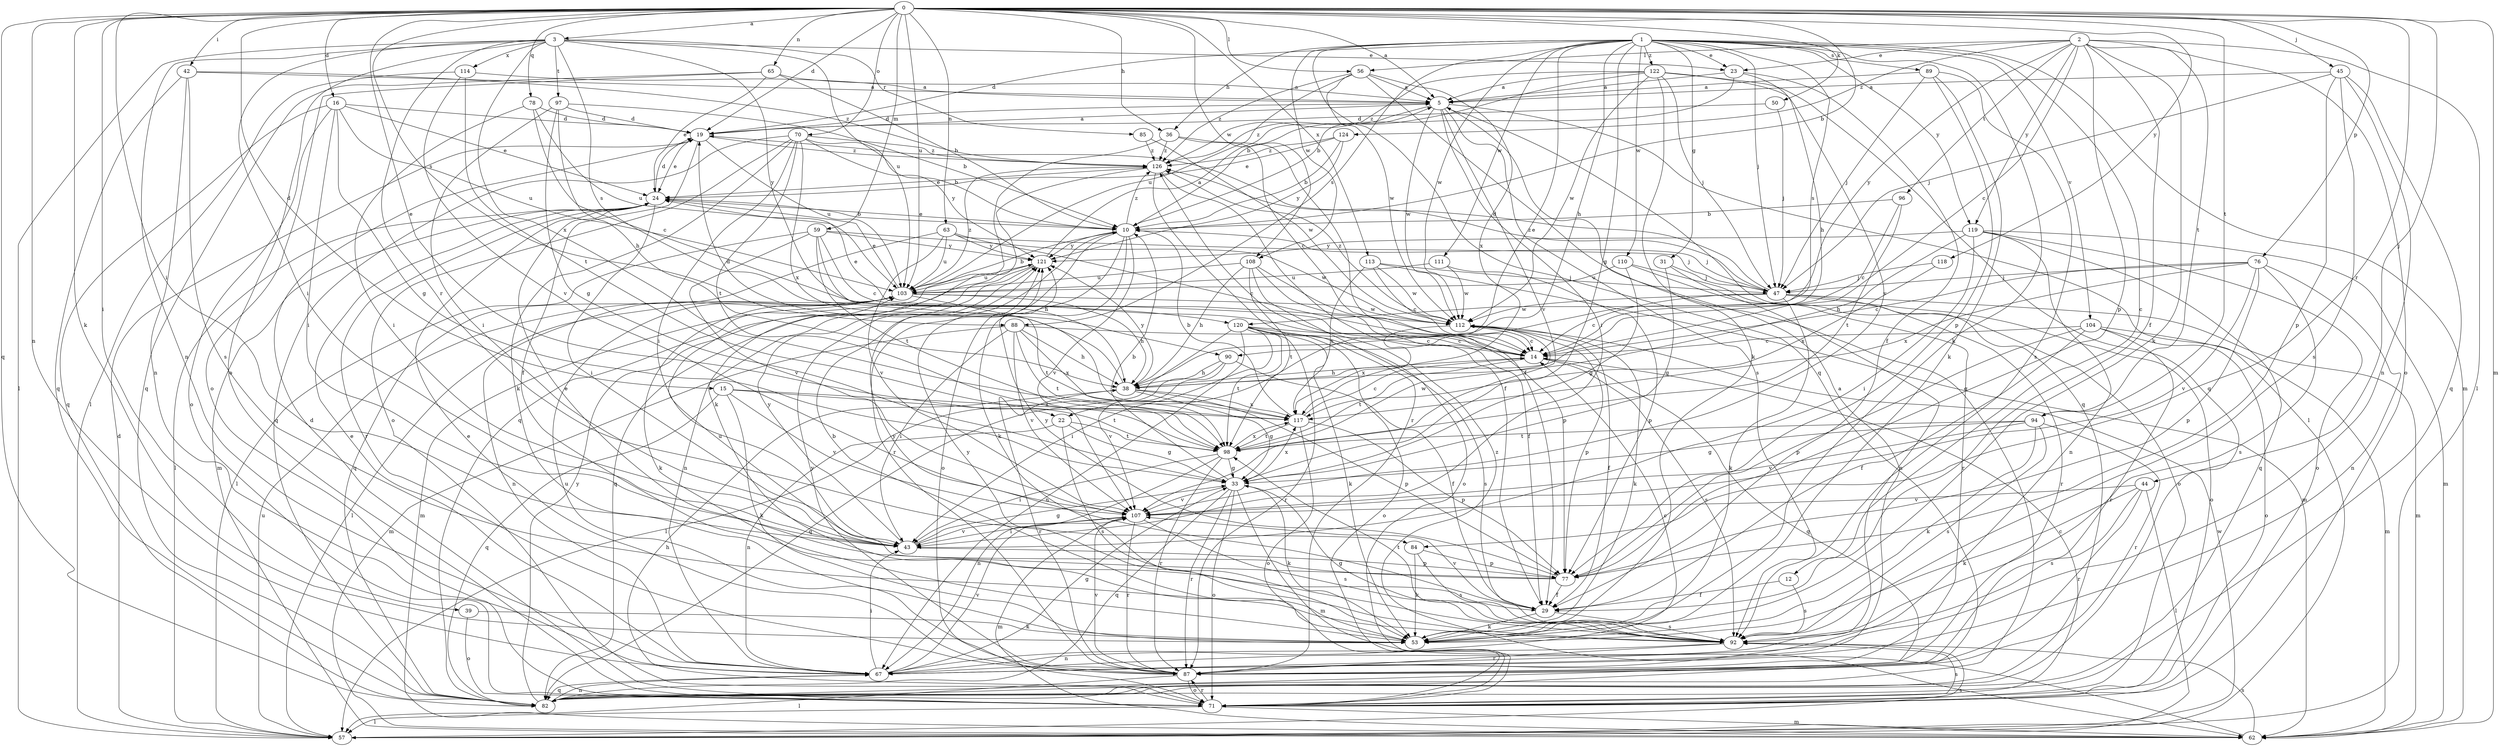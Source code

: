 strict digraph  {
0;
1;
2;
3;
5;
10;
12;
14;
15;
16;
19;
22;
23;
24;
29;
31;
33;
36;
38;
39;
42;
43;
44;
45;
47;
50;
53;
56;
57;
59;
62;
63;
65;
67;
70;
71;
76;
77;
78;
82;
84;
85;
87;
88;
89;
90;
92;
94;
96;
97;
98;
103;
104;
107;
108;
110;
111;
112;
113;
114;
117;
118;
119;
120;
121;
122;
124;
126;
0 -> 3  [label=a];
0 -> 5  [label=a];
0 -> 10  [label=b];
0 -> 15  [label=d];
0 -> 16  [label=d];
0 -> 19  [label=d];
0 -> 22  [label=e];
0 -> 36  [label=h];
0 -> 39  [label=i];
0 -> 42  [label=i];
0 -> 43  [label=i];
0 -> 44  [label=j];
0 -> 45  [label=j];
0 -> 50  [label=k];
0 -> 53  [label=k];
0 -> 56  [label=l];
0 -> 59  [label=m];
0 -> 62  [label=m];
0 -> 63  [label=n];
0 -> 65  [label=n];
0 -> 67  [label=n];
0 -> 70  [label=o];
0 -> 76  [label=p];
0 -> 78  [label=q];
0 -> 82  [label=q];
0 -> 84  [label=r];
0 -> 88  [label=s];
0 -> 94  [label=t];
0 -> 103  [label=u];
0 -> 108  [label=w];
0 -> 113  [label=x];
0 -> 118  [label=y];
1 -> 12  [label=c];
1 -> 19  [label=d];
1 -> 22  [label=e];
1 -> 23  [label=e];
1 -> 31  [label=g];
1 -> 33  [label=g];
1 -> 36  [label=h];
1 -> 38  [label=h];
1 -> 47  [label=j];
1 -> 53  [label=k];
1 -> 62  [label=m];
1 -> 82  [label=q];
1 -> 88  [label=s];
1 -> 89  [label=s];
1 -> 90  [label=s];
1 -> 104  [label=v];
1 -> 108  [label=w];
1 -> 110  [label=w];
1 -> 111  [label=w];
1 -> 112  [label=w];
1 -> 119  [label=y];
1 -> 122  [label=z];
2 -> 14  [label=c];
2 -> 23  [label=e];
2 -> 29  [label=f];
2 -> 53  [label=k];
2 -> 56  [label=l];
2 -> 57  [label=l];
2 -> 71  [label=o];
2 -> 77  [label=p];
2 -> 94  [label=t];
2 -> 96  [label=t];
2 -> 119  [label=y];
2 -> 120  [label=y];
2 -> 124  [label=z];
3 -> 23  [label=e];
3 -> 43  [label=i];
3 -> 57  [label=l];
3 -> 67  [label=n];
3 -> 71  [label=o];
3 -> 84  [label=r];
3 -> 85  [label=r];
3 -> 90  [label=s];
3 -> 97  [label=t];
3 -> 103  [label=u];
3 -> 114  [label=x];
3 -> 117  [label=x];
3 -> 120  [label=y];
5 -> 19  [label=d];
5 -> 43  [label=i];
5 -> 57  [label=l];
5 -> 82  [label=q];
5 -> 92  [label=s];
5 -> 107  [label=v];
5 -> 112  [label=w];
5 -> 126  [label=z];
10 -> 24  [label=e];
10 -> 47  [label=j];
10 -> 53  [label=k];
10 -> 71  [label=o];
10 -> 87  [label=r];
10 -> 107  [label=v];
10 -> 121  [label=y];
10 -> 126  [label=z];
12 -> 29  [label=f];
12 -> 92  [label=s];
14 -> 38  [label=h];
14 -> 82  [label=q];
14 -> 92  [label=s];
14 -> 98  [label=t];
15 -> 53  [label=k];
15 -> 82  [label=q];
15 -> 98  [label=t];
15 -> 107  [label=v];
15 -> 117  [label=x];
16 -> 19  [label=d];
16 -> 24  [label=e];
16 -> 33  [label=g];
16 -> 43  [label=i];
16 -> 71  [label=o];
16 -> 82  [label=q];
16 -> 103  [label=u];
19 -> 5  [label=a];
19 -> 24  [label=e];
19 -> 29  [label=f];
19 -> 103  [label=u];
19 -> 126  [label=z];
22 -> 33  [label=g];
22 -> 67  [label=n];
22 -> 92  [label=s];
22 -> 98  [label=t];
23 -> 5  [label=a];
23 -> 10  [label=b];
23 -> 29  [label=f];
23 -> 38  [label=h];
24 -> 10  [label=b];
24 -> 19  [label=d];
24 -> 43  [label=i];
24 -> 57  [label=l];
24 -> 62  [label=m];
24 -> 87  [label=r];
29 -> 53  [label=k];
29 -> 92  [label=s];
29 -> 107  [label=v];
29 -> 121  [label=y];
31 -> 33  [label=g];
31 -> 47  [label=j];
31 -> 67  [label=n];
33 -> 10  [label=b];
33 -> 53  [label=k];
33 -> 62  [label=m];
33 -> 71  [label=o];
33 -> 82  [label=q];
33 -> 87  [label=r];
33 -> 107  [label=v];
33 -> 117  [label=x];
36 -> 14  [label=c];
36 -> 29  [label=f];
36 -> 82  [label=q];
36 -> 126  [label=z];
38 -> 19  [label=d];
38 -> 33  [label=g];
38 -> 77  [label=p];
38 -> 87  [label=r];
38 -> 117  [label=x];
38 -> 121  [label=y];
39 -> 53  [label=k];
39 -> 71  [label=o];
42 -> 5  [label=a];
42 -> 67  [label=n];
42 -> 82  [label=q];
42 -> 92  [label=s];
42 -> 126  [label=z];
43 -> 33  [label=g];
43 -> 77  [label=p];
43 -> 107  [label=v];
43 -> 121  [label=y];
44 -> 53  [label=k];
44 -> 57  [label=l];
44 -> 87  [label=r];
44 -> 92  [label=s];
44 -> 107  [label=v];
45 -> 5  [label=a];
45 -> 47  [label=j];
45 -> 67  [label=n];
45 -> 77  [label=p];
45 -> 82  [label=q];
45 -> 92  [label=s];
47 -> 14  [label=c];
47 -> 19  [label=d];
47 -> 53  [label=k];
47 -> 62  [label=m];
47 -> 71  [label=o];
47 -> 87  [label=r];
47 -> 112  [label=w];
47 -> 126  [label=z];
50 -> 19  [label=d];
50 -> 47  [label=j];
53 -> 10  [label=b];
56 -> 5  [label=a];
56 -> 82  [label=q];
56 -> 103  [label=u];
56 -> 112  [label=w];
56 -> 117  [label=x];
56 -> 126  [label=z];
57 -> 19  [label=d];
57 -> 92  [label=s];
57 -> 103  [label=u];
57 -> 112  [label=w];
59 -> 14  [label=c];
59 -> 38  [label=h];
59 -> 57  [label=l];
59 -> 98  [label=t];
59 -> 107  [label=v];
59 -> 112  [label=w];
59 -> 121  [label=y];
62 -> 92  [label=s];
62 -> 126  [label=z];
63 -> 14  [label=c];
63 -> 47  [label=j];
63 -> 82  [label=q];
63 -> 103  [label=u];
63 -> 107  [label=v];
63 -> 121  [label=y];
65 -> 5  [label=a];
65 -> 10  [label=b];
65 -> 24  [label=e];
65 -> 71  [label=o];
65 -> 82  [label=q];
67 -> 14  [label=c];
67 -> 24  [label=e];
67 -> 33  [label=g];
67 -> 43  [label=i];
67 -> 82  [label=q];
67 -> 107  [label=v];
70 -> 10  [label=b];
70 -> 43  [label=i];
70 -> 53  [label=k];
70 -> 71  [label=o];
70 -> 82  [label=q];
70 -> 98  [label=t];
70 -> 117  [label=x];
70 -> 121  [label=y];
70 -> 126  [label=z];
71 -> 14  [label=c];
71 -> 19  [label=d];
71 -> 38  [label=h];
71 -> 57  [label=l];
71 -> 62  [label=m];
71 -> 87  [label=r];
71 -> 92  [label=s];
76 -> 14  [label=c];
76 -> 47  [label=j];
76 -> 67  [label=n];
76 -> 77  [label=p];
76 -> 92  [label=s];
76 -> 107  [label=v];
76 -> 117  [label=x];
77 -> 24  [label=e];
77 -> 29  [label=f];
77 -> 103  [label=u];
77 -> 121  [label=y];
78 -> 14  [label=c];
78 -> 19  [label=d];
78 -> 43  [label=i];
78 -> 103  [label=u];
82 -> 67  [label=n];
82 -> 121  [label=y];
84 -> 53  [label=k];
84 -> 77  [label=p];
84 -> 92  [label=s];
85 -> 112  [label=w];
85 -> 126  [label=z];
87 -> 5  [label=a];
87 -> 24  [label=e];
87 -> 57  [label=l];
87 -> 71  [label=o];
87 -> 103  [label=u];
87 -> 107  [label=v];
87 -> 121  [label=y];
88 -> 14  [label=c];
88 -> 38  [label=h];
88 -> 43  [label=i];
88 -> 62  [label=m];
88 -> 98  [label=t];
88 -> 107  [label=v];
88 -> 117  [label=x];
89 -> 5  [label=a];
89 -> 47  [label=j];
89 -> 53  [label=k];
89 -> 77  [label=p];
89 -> 92  [label=s];
90 -> 29  [label=f];
90 -> 38  [label=h];
90 -> 82  [label=q];
90 -> 107  [label=v];
92 -> 33  [label=g];
92 -> 67  [label=n];
92 -> 87  [label=r];
92 -> 98  [label=t];
92 -> 121  [label=y];
94 -> 33  [label=g];
94 -> 53  [label=k];
94 -> 87  [label=r];
94 -> 92  [label=s];
94 -> 98  [label=t];
94 -> 107  [label=v];
96 -> 10  [label=b];
96 -> 14  [label=c];
96 -> 98  [label=t];
97 -> 10  [label=b];
97 -> 19  [label=d];
97 -> 33  [label=g];
97 -> 38  [label=h];
97 -> 43  [label=i];
98 -> 33  [label=g];
98 -> 43  [label=i];
98 -> 67  [label=n];
98 -> 87  [label=r];
98 -> 112  [label=w];
98 -> 117  [label=x];
103 -> 10  [label=b];
103 -> 24  [label=e];
103 -> 38  [label=h];
103 -> 53  [label=k];
103 -> 57  [label=l];
103 -> 62  [label=m];
103 -> 67  [label=n];
103 -> 98  [label=t];
103 -> 112  [label=w];
103 -> 126  [label=z];
104 -> 14  [label=c];
104 -> 29  [label=f];
104 -> 62  [label=m];
104 -> 71  [label=o];
104 -> 77  [label=p];
104 -> 87  [label=r];
107 -> 43  [label=i];
107 -> 62  [label=m];
107 -> 87  [label=r];
107 -> 92  [label=s];
108 -> 29  [label=f];
108 -> 38  [label=h];
108 -> 71  [label=o];
108 -> 77  [label=p];
108 -> 98  [label=t];
108 -> 103  [label=u];
110 -> 33  [label=g];
110 -> 71  [label=o];
110 -> 87  [label=r];
110 -> 103  [label=u];
111 -> 77  [label=p];
111 -> 103  [label=u];
111 -> 112  [label=w];
112 -> 14  [label=c];
112 -> 24  [label=e];
112 -> 29  [label=f];
112 -> 53  [label=k];
112 -> 77  [label=p];
112 -> 117  [label=x];
112 -> 126  [label=z];
113 -> 14  [label=c];
113 -> 47  [label=j];
113 -> 62  [label=m];
113 -> 112  [label=w];
113 -> 117  [label=x];
114 -> 5  [label=a];
114 -> 57  [label=l];
114 -> 98  [label=t];
114 -> 107  [label=v];
117 -> 10  [label=b];
117 -> 14  [label=c];
117 -> 71  [label=o];
117 -> 77  [label=p];
117 -> 98  [label=t];
118 -> 47  [label=j];
118 -> 117  [label=x];
119 -> 38  [label=h];
119 -> 43  [label=i];
119 -> 62  [label=m];
119 -> 67  [label=n];
119 -> 71  [label=o];
119 -> 82  [label=q];
119 -> 121  [label=y];
120 -> 14  [label=c];
120 -> 43  [label=i];
120 -> 53  [label=k];
120 -> 57  [label=l];
120 -> 67  [label=n];
120 -> 71  [label=o];
120 -> 87  [label=r];
120 -> 92  [label=s];
120 -> 98  [label=t];
121 -> 5  [label=a];
121 -> 67  [label=n];
121 -> 82  [label=q];
121 -> 103  [label=u];
122 -> 5  [label=a];
122 -> 10  [label=b];
122 -> 47  [label=j];
122 -> 53  [label=k];
122 -> 82  [label=q];
122 -> 107  [label=v];
122 -> 112  [label=w];
122 -> 126  [label=z];
124 -> 10  [label=b];
124 -> 24  [label=e];
124 -> 121  [label=y];
124 -> 126  [label=z];
126 -> 24  [label=e];
126 -> 29  [label=f];
126 -> 53  [label=k];
126 -> 87  [label=r];
}
